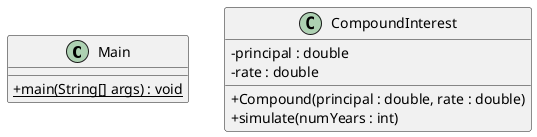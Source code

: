 @startuml
skinparam classAttributeIconSize 0
' to use standard notation for public, protected, private
' instead of icons

class Main {
+ {static} main(String[] args) : void
}

class CompoundInterest {
- principal : double
- rate : double
+ Compound(principal : double, rate : double)
+ simulate(numYears : int)
}
@enduml